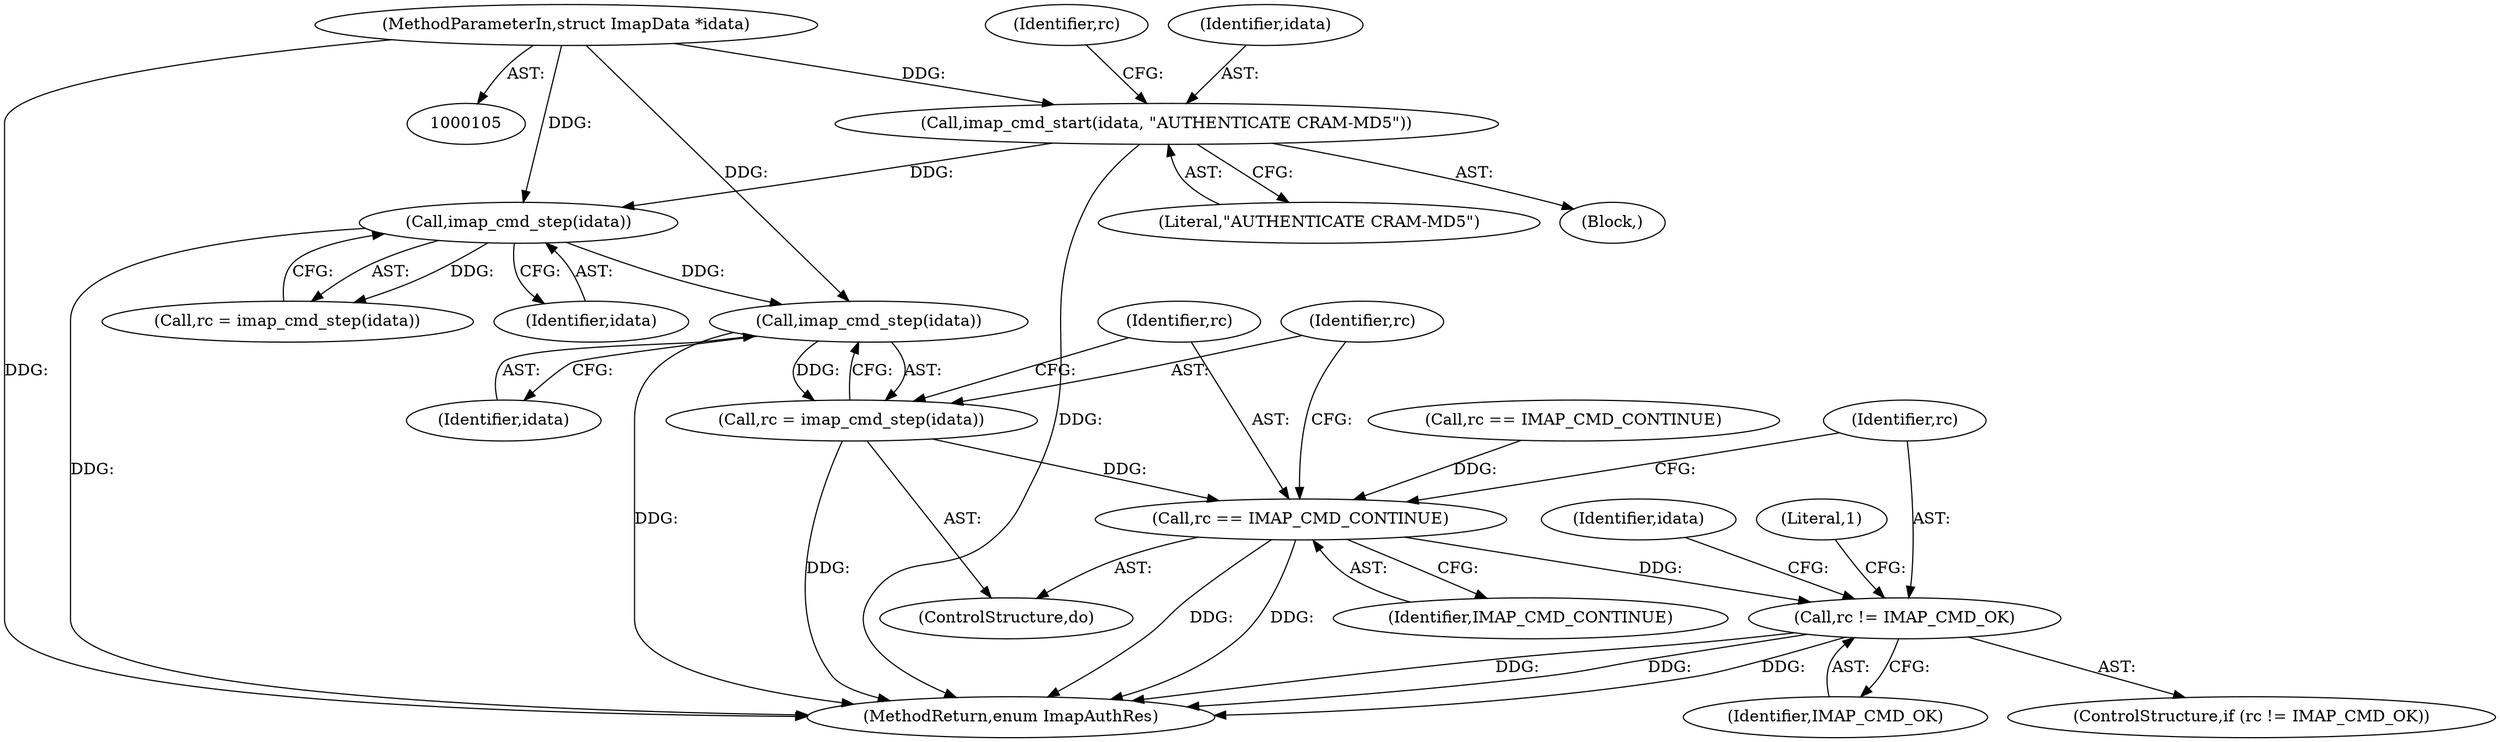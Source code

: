 digraph "0_neomutt_6f163e07ae68654d7ac5268cbb7565f6df79ad85@pointer" {
"1000255" [label="(Call,imap_cmd_step(idata))"];
"1000156" [label="(Call,imap_cmd_step(idata))"];
"1000150" [label="(Call,imap_cmd_start(idata, \"AUTHENTICATE CRAM-MD5\"))"];
"1000106" [label="(MethodParameterIn,struct ImapData *idata)"];
"1000253" [label="(Call,rc = imap_cmd_step(idata))"];
"1000257" [label="(Call,rc == IMAP_CMD_CONTINUE)"];
"1000261" [label="(Call,rc != IMAP_CMD_OK)"];
"1000157" [label="(Identifier,idata)"];
"1000154" [label="(Call,rc = imap_cmd_step(idata))"];
"1000259" [label="(Identifier,IMAP_CMD_CONTINUE)"];
"1000272" [label="(Identifier,idata)"];
"1000282" [label="(MethodReturn,enum ImapAuthRes)"];
"1000156" [label="(Call,imap_cmd_step(idata))"];
"1000108" [label="(Block,)"];
"1000155" [label="(Identifier,rc)"];
"1000261" [label="(Call,rc != IMAP_CMD_OK)"];
"1000253" [label="(Call,rc = imap_cmd_step(idata))"];
"1000266" [label="(Literal,1)"];
"1000258" [label="(Identifier,rc)"];
"1000150" [label="(Call,imap_cmd_start(idata, \"AUTHENTICATE CRAM-MD5\"))"];
"1000151" [label="(Identifier,idata)"];
"1000254" [label="(Identifier,rc)"];
"1000257" [label="(Call,rc == IMAP_CMD_CONTINUE)"];
"1000106" [label="(MethodParameterIn,struct ImapData *idata)"];
"1000260" [label="(ControlStructure,if (rc != IMAP_CMD_OK))"];
"1000252" [label="(ControlStructure,do)"];
"1000152" [label="(Literal,\"AUTHENTICATE CRAM-MD5\")"];
"1000263" [label="(Identifier,IMAP_CMD_OK)"];
"1000158" [label="(Call,rc == IMAP_CMD_CONTINUE)"];
"1000255" [label="(Call,imap_cmd_step(idata))"];
"1000256" [label="(Identifier,idata)"];
"1000262" [label="(Identifier,rc)"];
"1000255" -> "1000253"  [label="AST: "];
"1000255" -> "1000256"  [label="CFG: "];
"1000256" -> "1000255"  [label="AST: "];
"1000253" -> "1000255"  [label="CFG: "];
"1000255" -> "1000282"  [label="DDG: "];
"1000255" -> "1000253"  [label="DDG: "];
"1000156" -> "1000255"  [label="DDG: "];
"1000106" -> "1000255"  [label="DDG: "];
"1000156" -> "1000154"  [label="AST: "];
"1000156" -> "1000157"  [label="CFG: "];
"1000157" -> "1000156"  [label="AST: "];
"1000154" -> "1000156"  [label="CFG: "];
"1000156" -> "1000282"  [label="DDG: "];
"1000156" -> "1000154"  [label="DDG: "];
"1000150" -> "1000156"  [label="DDG: "];
"1000106" -> "1000156"  [label="DDG: "];
"1000150" -> "1000108"  [label="AST: "];
"1000150" -> "1000152"  [label="CFG: "];
"1000151" -> "1000150"  [label="AST: "];
"1000152" -> "1000150"  [label="AST: "];
"1000155" -> "1000150"  [label="CFG: "];
"1000150" -> "1000282"  [label="DDG: "];
"1000106" -> "1000150"  [label="DDG: "];
"1000106" -> "1000105"  [label="AST: "];
"1000106" -> "1000282"  [label="DDG: "];
"1000253" -> "1000252"  [label="AST: "];
"1000254" -> "1000253"  [label="AST: "];
"1000258" -> "1000253"  [label="CFG: "];
"1000253" -> "1000282"  [label="DDG: "];
"1000253" -> "1000257"  [label="DDG: "];
"1000257" -> "1000252"  [label="AST: "];
"1000257" -> "1000259"  [label="CFG: "];
"1000258" -> "1000257"  [label="AST: "];
"1000259" -> "1000257"  [label="AST: "];
"1000254" -> "1000257"  [label="CFG: "];
"1000262" -> "1000257"  [label="CFG: "];
"1000257" -> "1000282"  [label="DDG: "];
"1000257" -> "1000282"  [label="DDG: "];
"1000158" -> "1000257"  [label="DDG: "];
"1000257" -> "1000261"  [label="DDG: "];
"1000261" -> "1000260"  [label="AST: "];
"1000261" -> "1000263"  [label="CFG: "];
"1000262" -> "1000261"  [label="AST: "];
"1000263" -> "1000261"  [label="AST: "];
"1000266" -> "1000261"  [label="CFG: "];
"1000272" -> "1000261"  [label="CFG: "];
"1000261" -> "1000282"  [label="DDG: "];
"1000261" -> "1000282"  [label="DDG: "];
"1000261" -> "1000282"  [label="DDG: "];
}
